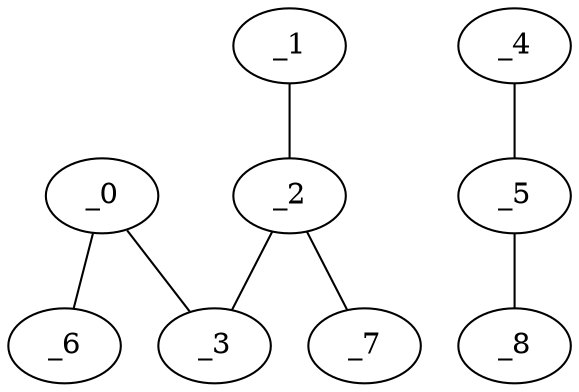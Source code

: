graph EP1_0011 {
	_0	 [x="2.24",
		y="2.75"];
	_3	 [x="0.537431",
		y="2.19512"];
	_0 -- _3;
	_6	 [x="2.98122",
		y="0.114559"];
	_0 -- _6;
	_1	 [x="2.27562",
		y="0.370844"];
	_2	 [x="0.75",
		y="0.71"];
	_1 -- _2;
	_2 -- _3;
	_7	 [x="2.33683",
		y="2.57929"];
	_2 -- _7;
	_4	 [x="0.326443",
		y="1.38272"];
	_5	 [x="1.88",
		y="1.75"];
	_4 -- _5;
	_8	 [x="0.540389",
		y="2.59531"];
	_5 -- _8;
}
